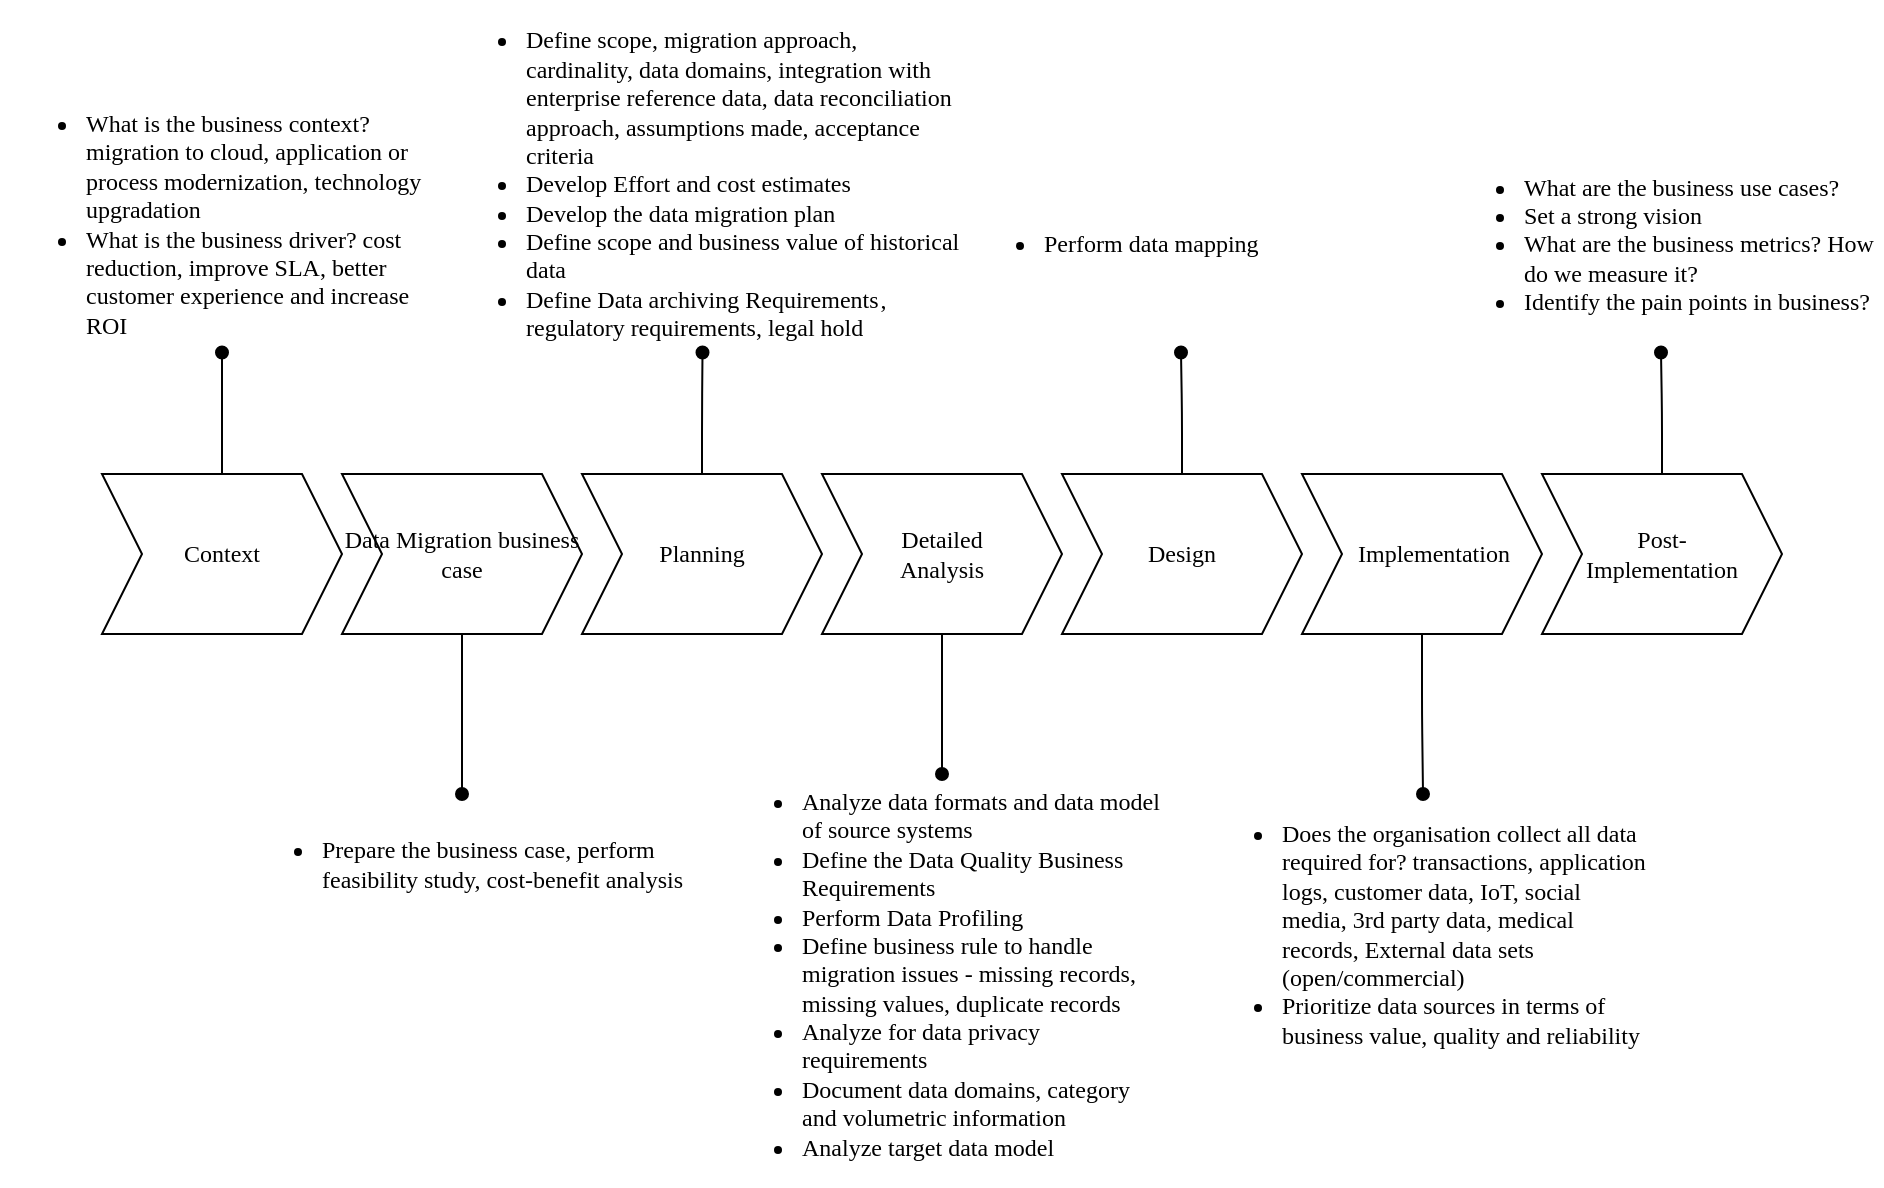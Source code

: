 <mxfile version="16.6.8" type="github">
  <diagram id="TNnfOFpaVKoH5bNG57tp" name="Page-1">
    <mxGraphModel dx="2006" dy="1770" grid="1" gridSize="10" guides="1" tooltips="1" connect="1" arrows="1" fold="1" page="1" pageScale="1" pageWidth="850" pageHeight="1100" math="0" shadow="0">
      <root>
        <mxCell id="0" />
        <mxCell id="1" parent="0" />
        <mxCell id="KtdAWQznxBgwJKkL_lew-1" value="Data Migration business case" style="shape=step;perimeter=stepPerimeter;whiteSpace=wrap;html=1;fixedSize=1;fontFamily=Tahoma;" vertex="1" parent="1">
          <mxGeometry x="160" y="120" width="120" height="80" as="geometry" />
        </mxCell>
        <mxCell id="KtdAWQznxBgwJKkL_lew-2" value="Planning" style="shape=step;perimeter=stepPerimeter;whiteSpace=wrap;html=1;fixedSize=1;fontFamily=Tahoma;" vertex="1" parent="1">
          <mxGeometry x="280" y="120" width="120" height="80" as="geometry" />
        </mxCell>
        <mxCell id="KtdAWQznxBgwJKkL_lew-3" value="Detailed &lt;br&gt;Analysis" style="shape=step;perimeter=stepPerimeter;whiteSpace=wrap;html=1;fixedSize=1;fontFamily=Tahoma;" vertex="1" parent="1">
          <mxGeometry x="400" y="120" width="120" height="80" as="geometry" />
        </mxCell>
        <mxCell id="KtdAWQznxBgwJKkL_lew-4" value="Design" style="shape=step;perimeter=stepPerimeter;whiteSpace=wrap;html=1;fixedSize=1;fontFamily=Tahoma;" vertex="1" parent="1">
          <mxGeometry x="520" y="120" width="120" height="80" as="geometry" />
        </mxCell>
        <mxCell id="KtdAWQznxBgwJKkL_lew-5" value="&amp;nbsp; &amp;nbsp; Implementation" style="shape=step;perimeter=stepPerimeter;whiteSpace=wrap;html=1;fixedSize=1;fontFamily=Tahoma;align=center;" vertex="1" parent="1">
          <mxGeometry x="640" y="120" width="120" height="80" as="geometry" />
        </mxCell>
        <mxCell id="KtdAWQznxBgwJKkL_lew-6" value="Post-&lt;br&gt;Implementation" style="shape=step;perimeter=stepPerimeter;whiteSpace=wrap;html=1;fixedSize=1;fontFamily=Tahoma;" vertex="1" parent="1">
          <mxGeometry x="760" y="120" width="120" height="80" as="geometry" />
        </mxCell>
        <mxCell id="KtdAWQznxBgwJKkL_lew-7" value="Context" style="shape=step;perimeter=stepPerimeter;whiteSpace=wrap;html=1;fixedSize=1;fontFamily=Tahoma;" vertex="1" parent="1">
          <mxGeometry x="40" y="120" width="120" height="80" as="geometry" />
        </mxCell>
        <mxCell id="KtdAWQznxBgwJKkL_lew-9" style="edgeStyle=orthogonalEdgeStyle;rounded=1;orthogonalLoop=1;jettySize=auto;html=1;fontFamily=Tahoma;endArrow=oval;endFill=1;" edge="1" parent="1" source="KtdAWQznxBgwJKkL_lew-7" target="KtdAWQznxBgwJKkL_lew-10">
          <mxGeometry relative="1" as="geometry">
            <mxPoint x="112.5" y="200" as="sourcePoint" />
            <mxPoint x="-29.5" y="70" as="targetPoint" />
          </mxGeometry>
        </mxCell>
        <mxCell id="KtdAWQznxBgwJKkL_lew-10" value="&lt;ul&gt;&lt;li&gt;What is the business context? migration to cloud, application or process modernization, technology upgradation&lt;/li&gt;&lt;li&gt;What is the business driver? cost reduction, improve SLA, better customer experience and increase ROI&lt;/li&gt;&lt;/ul&gt;" style="text;html=1;strokeColor=none;fillColor=none;align=left;verticalAlign=middle;whiteSpace=wrap;rounded=0;fontFamily=Tahoma;" vertex="1" parent="1">
          <mxGeometry x="-10.5" y="-70" width="221" height="129.25" as="geometry" />
        </mxCell>
        <mxCell id="KtdAWQznxBgwJKkL_lew-11" style="edgeStyle=orthogonalEdgeStyle;rounded=1;orthogonalLoop=1;jettySize=auto;html=1;fontFamily=Tahoma;endArrow=oval;endFill=1;" edge="1" parent="1" source="KtdAWQznxBgwJKkL_lew-1" target="KtdAWQznxBgwJKkL_lew-14">
          <mxGeometry relative="1" as="geometry" />
        </mxCell>
        <mxCell id="KtdAWQznxBgwJKkL_lew-14" value="&lt;ul&gt;&lt;li&gt;Prepare the business case, perform feasibility study, cost-benefit analysis&lt;/li&gt;&lt;/ul&gt;" style="text;html=1;strokeColor=none;fillColor=none;align=left;verticalAlign=middle;whiteSpace=wrap;rounded=0;fontFamily=Tahoma;" vertex="1" parent="1">
          <mxGeometry x="107.5" y="280" width="225" height="70" as="geometry" />
        </mxCell>
        <mxCell id="KtdAWQznxBgwJKkL_lew-15" style="edgeStyle=orthogonalEdgeStyle;rounded=1;orthogonalLoop=1;jettySize=auto;html=1;fontFamily=Tahoma;endArrow=oval;endFill=1;" edge="1" parent="1" target="KtdAWQznxBgwJKkL_lew-16" source="KtdAWQznxBgwJKkL_lew-2">
          <mxGeometry relative="1" as="geometry">
            <mxPoint x="340" y="120" as="sourcePoint" />
            <mxPoint x="210.5" y="70" as="targetPoint" />
          </mxGeometry>
        </mxCell>
        <mxCell id="KtdAWQznxBgwJKkL_lew-16" value="&lt;ul&gt;&lt;li&gt;Define scope, migration approach, cardinality, data domains, integration with enterprise reference data, data reconciliation approach, assumptions made, acceptance criteria&lt;/li&gt;&lt;li&gt;Develop Effort and cost estimates&lt;/li&gt;&lt;li&gt;Develop the data migration plan&lt;/li&gt;&lt;li&gt;Define scope and business value of historical data&lt;/li&gt;&lt;li&gt;Define Data archiving Requirements , regulatory requirements, legal hold&lt;/li&gt;&lt;/ul&gt;" style="text;html=1;strokeColor=none;fillColor=none;align=left;verticalAlign=middle;whiteSpace=wrap;rounded=0;fontFamily=Tahoma;" vertex="1" parent="1">
          <mxGeometry x="209.5" y="-110" width="261.5" height="169.25" as="geometry" />
        </mxCell>
        <mxCell id="KtdAWQznxBgwJKkL_lew-17" style="edgeStyle=orthogonalEdgeStyle;rounded=1;orthogonalLoop=1;jettySize=auto;html=1;fontFamily=Tahoma;endArrow=oval;endFill=1;" edge="1" parent="1" target="KtdAWQznxBgwJKkL_lew-18" source="KtdAWQznxBgwJKkL_lew-4">
          <mxGeometry relative="1" as="geometry">
            <mxPoint x="570.5" y="120" as="sourcePoint" />
            <mxPoint x="441" y="70" as="targetPoint" />
          </mxGeometry>
        </mxCell>
        <mxCell id="KtdAWQznxBgwJKkL_lew-18" value="&lt;ul&gt;&lt;li&gt;Perform data mapping&lt;/li&gt;&lt;/ul&gt;" style="text;html=1;strokeColor=none;fillColor=none;align=left;verticalAlign=middle;whiteSpace=wrap;rounded=0;fontFamily=Tahoma;" vertex="1" parent="1">
          <mxGeometry x="469" y="-50" width="221" height="109.25" as="geometry" />
        </mxCell>
        <mxCell id="KtdAWQznxBgwJKkL_lew-19" style="edgeStyle=orthogonalEdgeStyle;rounded=1;orthogonalLoop=1;jettySize=auto;html=1;fontFamily=Tahoma;endArrow=oval;endFill=1;" edge="1" parent="1" target="KtdAWQznxBgwJKkL_lew-20" source="KtdAWQznxBgwJKkL_lew-6">
          <mxGeometry relative="1" as="geometry">
            <mxPoint x="810.5" y="120" as="sourcePoint" />
            <mxPoint x="681" y="70" as="targetPoint" />
          </mxGeometry>
        </mxCell>
        <mxCell id="KtdAWQznxBgwJKkL_lew-20" value="&lt;ul&gt;&lt;li&gt;What are the business use cases?&lt;/li&gt;&lt;li&gt;Set a strong vision&lt;/li&gt;&lt;li&gt;What are the business metrics? How do we measure it?&lt;/li&gt;&lt;li&gt;Identify the pain points in business?&lt;/li&gt;&lt;/ul&gt;" style="text;html=1;strokeColor=none;fillColor=none;align=left;verticalAlign=middle;whiteSpace=wrap;rounded=0;fontFamily=Tahoma;" vertex="1" parent="1">
          <mxGeometry x="709" y="-50" width="221" height="109.25" as="geometry" />
        </mxCell>
        <mxCell id="KtdAWQznxBgwJKkL_lew-21" style="edgeStyle=orthogonalEdgeStyle;rounded=1;orthogonalLoop=1;jettySize=auto;html=1;fontFamily=Tahoma;endArrow=oval;endFill=1;" edge="1" parent="1" target="KtdAWQznxBgwJKkL_lew-22" source="KtdAWQznxBgwJKkL_lew-3">
          <mxGeometry relative="1" as="geometry">
            <mxPoint x="230" y="210" as="sourcePoint" />
          </mxGeometry>
        </mxCell>
        <mxCell id="KtdAWQznxBgwJKkL_lew-22" value="&lt;ul&gt;&lt;li&gt;Analyze data formats and data model of source systems&lt;/li&gt;&lt;li class=&quot;graf graf--li&quot;&gt;Define the Data Quality Business Requirements&lt;/li&gt;&lt;li class=&quot;graf graf--li&quot;&gt;Perform Data Profiling&lt;/li&gt;&lt;li class=&quot;graf graf--li&quot;&gt;Define business rule to handle migration issues - missing records, missing values, duplicate records&lt;/li&gt;&lt;li class=&quot;graf graf--li&quot;&gt;Analyze for data privacy requirements&lt;/li&gt;&lt;li class=&quot;graf graf--li&quot;&gt;Document data domains, category and volumetric information&lt;/li&gt;&lt;li class=&quot;graf graf--li&quot;&gt;Analyze target data model&lt;/li&gt;&lt;/ul&gt;" style="text;html=1;strokeColor=none;fillColor=none;align=left;verticalAlign=middle;whiteSpace=wrap;rounded=0;fontFamily=Tahoma;" vertex="1" parent="1">
          <mxGeometry x="347.5" y="270" width="225" height="200" as="geometry" />
        </mxCell>
        <mxCell id="KtdAWQznxBgwJKkL_lew-23" style="edgeStyle=orthogonalEdgeStyle;rounded=1;orthogonalLoop=1;jettySize=auto;html=1;fontFamily=Tahoma;endArrow=oval;endFill=1;" edge="1" parent="1" target="KtdAWQznxBgwJKkL_lew-24" source="KtdAWQznxBgwJKkL_lew-5">
          <mxGeometry relative="1" as="geometry">
            <mxPoint x="712.5" y="200" as="sourcePoint" />
          </mxGeometry>
        </mxCell>
        <mxCell id="KtdAWQznxBgwJKkL_lew-24" value="&lt;ul&gt;&lt;li&gt;Does the organisation collect all data required for? transactions, application logs, customer data, IoT, social media, 3rd party data, medical records, External data sets (open/commercial)&lt;/li&gt;&lt;li&gt;Prioritize data sources in terms of business value, quality and reliability&lt;/li&gt;&lt;/ul&gt;" style="text;html=1;strokeColor=none;fillColor=none;align=left;verticalAlign=middle;whiteSpace=wrap;rounded=0;fontFamily=Tahoma;" vertex="1" parent="1">
          <mxGeometry x="588" y="280" width="225" height="140" as="geometry" />
        </mxCell>
      </root>
    </mxGraphModel>
  </diagram>
</mxfile>
